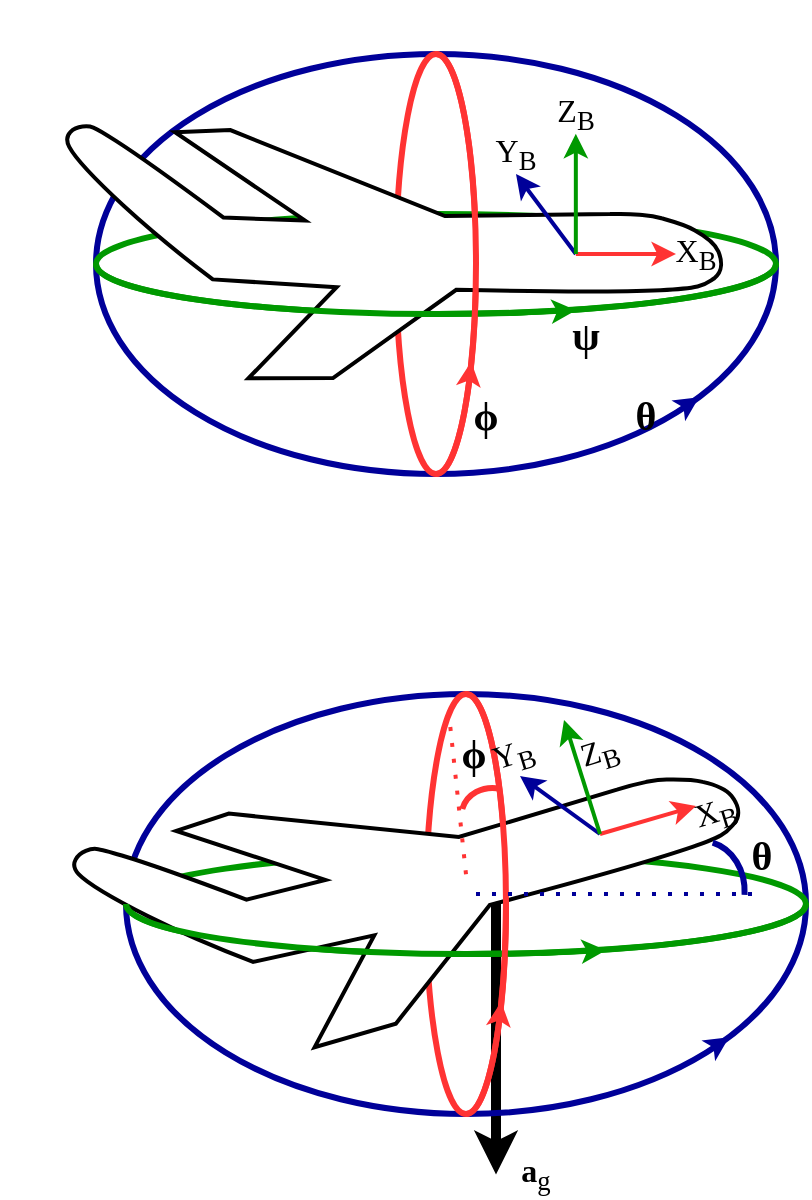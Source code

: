 <mxfile version="21.7.5" type="device">
  <diagram name="Page-1" id="DVFKlHlpcntOysqI4B4s">
    <mxGraphModel dx="1068" dy="622" grid="1" gridSize="10" guides="1" tooltips="1" connect="1" arrows="1" fold="1" page="1" pageScale="1" pageWidth="1100" pageHeight="850" math="0" shadow="0">
      <root>
        <mxCell id="0" />
        <mxCell id="1" parent="0" />
        <mxCell id="S0ncBQXwlrqg5MwkTQ2X-46" value="" style="endArrow=classic;html=1;rounded=0;strokeWidth=5;" edge="1" parent="1">
          <mxGeometry width="50" height="50" relative="1" as="geometry">
            <mxPoint x="300" y="510" as="sourcePoint" />
            <mxPoint x="300" y="650.222" as="targetPoint" />
          </mxGeometry>
        </mxCell>
        <mxCell id="S0ncBQXwlrqg5MwkTQ2X-5" value="" style="ellipse;whiteSpace=wrap;html=1;fillColor=none;strokeWidth=3;strokeColor=#000099;" vertex="1" parent="1">
          <mxGeometry x="100" y="90" width="340" height="210" as="geometry" />
        </mxCell>
        <mxCell id="S0ncBQXwlrqg5MwkTQ2X-3" value="" style="ellipse;whiteSpace=wrap;html=1;fillColor=none;strokeWidth=3;strokeColor=#009900;" vertex="1" parent="1">
          <mxGeometry x="100" y="170" width="340" height="50" as="geometry" />
        </mxCell>
        <mxCell id="S0ncBQXwlrqg5MwkTQ2X-4" value="" style="ellipse;whiteSpace=wrap;html=1;fillColor=none;strokeWidth=3;strokeColor=#FF3333;" vertex="1" parent="1">
          <mxGeometry x="250" y="90" width="40" height="210" as="geometry" />
        </mxCell>
        <mxCell id="S0ncBQXwlrqg5MwkTQ2X-1" value="" style="verticalLabelPosition=bottom;html=1;verticalAlign=top;strokeWidth=2;shape=mxgraph.lean_mapping.airplane_7;rotation=21;" vertex="1" parent="1">
          <mxGeometry x="70" y="120" width="333.33" height="150" as="geometry" />
        </mxCell>
        <mxCell id="S0ncBQXwlrqg5MwkTQ2X-6" value="" style="endArrow=classic;html=1;rounded=0;strokeColor=#000099;strokeWidth=2;" edge="1" parent="1">
          <mxGeometry width="50" height="50" relative="1" as="geometry">
            <mxPoint x="339.92" y="190" as="sourcePoint" />
            <mxPoint x="310" y="150" as="targetPoint" />
          </mxGeometry>
        </mxCell>
        <mxCell id="S0ncBQXwlrqg5MwkTQ2X-7" value="" style="endArrow=classic;html=1;rounded=0;exitX=0.616;exitY=0.365;exitDx=0;exitDy=0;exitPerimeter=0;strokeColor=#FF3333;strokeWidth=2;" edge="1" parent="1">
          <mxGeometry width="50" height="50" relative="1" as="geometry">
            <mxPoint x="339.94" y="189.952" as="sourcePoint" />
            <mxPoint x="390" y="190" as="targetPoint" />
          </mxGeometry>
        </mxCell>
        <mxCell id="S0ncBQXwlrqg5MwkTQ2X-8" value="" style="endArrow=classic;html=1;rounded=0;entryX=0.75;entryY=0.19;entryDx=0;entryDy=0;entryPerimeter=0;fillColor=#cdeb8b;strokeColor=#009900;strokeWidth=2;" edge="1" parent="1">
          <mxGeometry width="50" height="50" relative="1" as="geometry">
            <mxPoint x="339.92" y="190" as="sourcePoint" />
            <mxPoint x="339.92" y="129.9" as="targetPoint" />
          </mxGeometry>
        </mxCell>
        <mxCell id="S0ncBQXwlrqg5MwkTQ2X-9" value="&lt;font style=&quot;font-size: 16px;&quot; face=&quot;CMU Typewriter Text&quot;&gt;Y&lt;sub&gt;B&lt;/sub&gt;&lt;/font&gt;" style="text;html=1;strokeColor=none;fillColor=none;align=center;verticalAlign=middle;whiteSpace=wrap;rounded=0;" vertex="1" parent="1">
          <mxGeometry x="300" y="130" width="20" height="20" as="geometry" />
        </mxCell>
        <mxCell id="S0ncBQXwlrqg5MwkTQ2X-11" value="&lt;font style=&quot;&quot; face=&quot;CMU Typewriter Text&quot;&gt;&lt;span style=&quot;font-size: 16px;&quot;&gt;X&lt;sub&gt;B&lt;/sub&gt;&lt;/span&gt;&lt;/font&gt;" style="text;html=1;strokeColor=none;fillColor=none;align=center;verticalAlign=middle;whiteSpace=wrap;rounded=0;" vertex="1" parent="1">
          <mxGeometry x="390" y="180" width="20" height="20" as="geometry" />
        </mxCell>
        <mxCell id="S0ncBQXwlrqg5MwkTQ2X-12" value="&lt;font style=&quot;font-size: 16px;&quot; face=&quot;CMU Typewriter Text&quot;&gt;Z&lt;sub&gt;B&lt;/sub&gt;&lt;/font&gt;" style="text;html=1;strokeColor=none;fillColor=none;align=center;verticalAlign=middle;whiteSpace=wrap;rounded=0;" vertex="1" parent="1">
          <mxGeometry x="330" y="110" width="20" height="20" as="geometry" />
        </mxCell>
        <mxCell id="S0ncBQXwlrqg5MwkTQ2X-13" value="&lt;font size=&quot;1&quot; face=&quot;CMU Typewriter Text&quot;&gt;&lt;b style=&quot;font-size: 20px;&quot;&gt;ϕ&lt;/b&gt;&lt;/font&gt;" style="text;html=1;strokeColor=none;fillColor=none;align=center;verticalAlign=middle;whiteSpace=wrap;rounded=0;" vertex="1" parent="1">
          <mxGeometry x="290" y="260" width="10" height="20" as="geometry" />
        </mxCell>
        <mxCell id="S0ncBQXwlrqg5MwkTQ2X-14" value="&lt;font style=&quot;font-size: 20px;&quot; face=&quot;CMU Typewriter Text&quot;&gt;&lt;b&gt;ψ&lt;/b&gt;&lt;/font&gt;" style="text;html=1;strokeColor=none;fillColor=none;align=center;verticalAlign=middle;whiteSpace=wrap;rounded=0;" vertex="1" parent="1">
          <mxGeometry x="340" y="220" width="10" height="20" as="geometry" />
        </mxCell>
        <mxCell id="S0ncBQXwlrqg5MwkTQ2X-15" value="&lt;font size=&quot;1&quot; face=&quot;CMU Typewriter Text&quot;&gt;&lt;b style=&quot;font-size: 20px;&quot;&gt;θ&lt;/b&gt;&lt;/font&gt;" style="text;html=1;strokeColor=none;fillColor=none;align=center;verticalAlign=middle;whiteSpace=wrap;rounded=0;" vertex="1" parent="1">
          <mxGeometry x="370" y="260" width="10" height="20" as="geometry" />
        </mxCell>
        <mxCell id="S0ncBQXwlrqg5MwkTQ2X-17" value="" style="endArrow=classic;html=1;rounded=0;entryX=0.745;entryY=0.966;entryDx=0;entryDy=0;entryPerimeter=0;fillColor=#cdeb8b;strokeColor=#009900;strokeWidth=2;exitX=0.649;exitY=1.004;exitDx=0;exitDy=0;exitPerimeter=0;" edge="1" parent="1">
          <mxGeometry width="50" height="50" relative="1" as="geometry">
            <mxPoint x="307.36" y="220.0" as="sourcePoint" />
            <mxPoint x="340.0" y="218.1" as="targetPoint" />
          </mxGeometry>
        </mxCell>
        <mxCell id="S0ncBQXwlrqg5MwkTQ2X-18" value="" style="endArrow=classic;html=1;rounded=0;entryX=0.939;entryY=0.733;entryDx=0;entryDy=0;entryPerimeter=0;fillColor=#cdeb8b;strokeColor=#FF3333;strokeWidth=2;exitX=0.887;exitY=0.822;exitDx=0;exitDy=0;exitPerimeter=0;" edge="1" parent="1" source="S0ncBQXwlrqg5MwkTQ2X-4" target="S0ncBQXwlrqg5MwkTQ2X-4">
          <mxGeometry width="50" height="50" relative="1" as="geometry">
            <mxPoint x="287.4" y="270" as="sourcePoint" />
            <mxPoint x="290" y="247.32" as="targetPoint" />
          </mxGeometry>
        </mxCell>
        <mxCell id="S0ncBQXwlrqg5MwkTQ2X-19" value="" style="endArrow=classic;html=1;rounded=0;strokeColor=#000099;strokeWidth=2;exitX=0.838;exitY=0.869;exitDx=0;exitDy=0;exitPerimeter=0;entryX=0.887;entryY=0.817;entryDx=0;entryDy=0;entryPerimeter=0;" edge="1" parent="1" source="S0ncBQXwlrqg5MwkTQ2X-5" target="S0ncBQXwlrqg5MwkTQ2X-5">
          <mxGeometry width="50" height="50" relative="1" as="geometry">
            <mxPoint x="349.92" y="200" as="sourcePoint" />
            <mxPoint x="320" y="160" as="targetPoint" />
          </mxGeometry>
        </mxCell>
        <mxCell id="S0ncBQXwlrqg5MwkTQ2X-20" value="" style="verticalLabelPosition=bottom;verticalAlign=top;html=1;shape=mxgraph.basic.arc;startAngle=0.248;endAngle=0.75;strokeColor=#009900;strokeWidth=3;" vertex="1" parent="1">
          <mxGeometry x="100" y="170" width="340" height="50" as="geometry" />
        </mxCell>
        <mxCell id="S0ncBQXwlrqg5MwkTQ2X-21" value="" style="verticalLabelPosition=bottom;verticalAlign=top;html=1;shape=mxgraph.basic.arc;startAngle=0.248;endAngle=0.75;strokeColor=#FF3333;strokeWidth=3;rotation=-90;" vertex="1" parent="1">
          <mxGeometry x="165" y="175" width="210" height="40" as="geometry" />
        </mxCell>
        <mxCell id="S0ncBQXwlrqg5MwkTQ2X-22" value="" style="ellipse;whiteSpace=wrap;html=1;fillColor=none;strokeWidth=3;strokeColor=#000099;" vertex="1" parent="1">
          <mxGeometry x="115" y="410" width="340" height="210" as="geometry" />
        </mxCell>
        <mxCell id="S0ncBQXwlrqg5MwkTQ2X-23" value="" style="ellipse;whiteSpace=wrap;html=1;fillColor=none;strokeWidth=3;strokeColor=#009900;" vertex="1" parent="1">
          <mxGeometry x="115" y="490" width="340" height="50" as="geometry" />
        </mxCell>
        <mxCell id="S0ncBQXwlrqg5MwkTQ2X-24" value="" style="ellipse;whiteSpace=wrap;html=1;fillColor=none;strokeWidth=3;strokeColor=#FF3333;" vertex="1" parent="1">
          <mxGeometry x="265" y="410" width="40" height="210" as="geometry" />
        </mxCell>
        <mxCell id="S0ncBQXwlrqg5MwkTQ2X-25" value="" style="verticalLabelPosition=bottom;html=1;verticalAlign=top;strokeWidth=2;shape=mxgraph.lean_mapping.airplane_7;rotation=5;" vertex="1" parent="1">
          <mxGeometry x="85" y="440" width="333.33" height="150" as="geometry" />
        </mxCell>
        <mxCell id="S0ncBQXwlrqg5MwkTQ2X-34" value="&lt;font size=&quot;1&quot; face=&quot;CMU Typewriter Text&quot;&gt;&lt;b style=&quot;font-size: 20px;&quot;&gt;θ&lt;/b&gt;&lt;/font&gt;" style="text;html=1;strokeColor=none;fillColor=none;align=center;verticalAlign=middle;whiteSpace=wrap;rounded=0;" vertex="1" parent="1">
          <mxGeometry x="428.33" y="480" width="10" height="20" as="geometry" />
        </mxCell>
        <mxCell id="S0ncBQXwlrqg5MwkTQ2X-35" value="" style="endArrow=classic;html=1;rounded=0;entryX=0.745;entryY=0.966;entryDx=0;entryDy=0;entryPerimeter=0;fillColor=#cdeb8b;strokeColor=#009900;strokeWidth=2;exitX=0.649;exitY=1.004;exitDx=0;exitDy=0;exitPerimeter=0;" edge="1" parent="1">
          <mxGeometry width="50" height="50" relative="1" as="geometry">
            <mxPoint x="322.36" y="540" as="sourcePoint" />
            <mxPoint x="355.0" y="538.1" as="targetPoint" />
          </mxGeometry>
        </mxCell>
        <mxCell id="S0ncBQXwlrqg5MwkTQ2X-36" value="" style="endArrow=classic;html=1;rounded=0;entryX=0.939;entryY=0.733;entryDx=0;entryDy=0;entryPerimeter=0;fillColor=#cdeb8b;strokeColor=#FF3333;strokeWidth=2;exitX=0.887;exitY=0.822;exitDx=0;exitDy=0;exitPerimeter=0;" edge="1" parent="1" source="S0ncBQXwlrqg5MwkTQ2X-24" target="S0ncBQXwlrqg5MwkTQ2X-24">
          <mxGeometry width="50" height="50" relative="1" as="geometry">
            <mxPoint x="302.4" y="590" as="sourcePoint" />
            <mxPoint x="305" y="567.32" as="targetPoint" />
          </mxGeometry>
        </mxCell>
        <mxCell id="S0ncBQXwlrqg5MwkTQ2X-37" value="" style="endArrow=classic;html=1;rounded=0;strokeColor=#000099;strokeWidth=2;exitX=0.838;exitY=0.869;exitDx=0;exitDy=0;exitPerimeter=0;entryX=0.887;entryY=0.817;entryDx=0;entryDy=0;entryPerimeter=0;" edge="1" parent="1" source="S0ncBQXwlrqg5MwkTQ2X-22" target="S0ncBQXwlrqg5MwkTQ2X-22">
          <mxGeometry width="50" height="50" relative="1" as="geometry">
            <mxPoint x="364.92" y="520" as="sourcePoint" />
            <mxPoint x="335" y="480" as="targetPoint" />
          </mxGeometry>
        </mxCell>
        <mxCell id="S0ncBQXwlrqg5MwkTQ2X-38" value="" style="verticalLabelPosition=bottom;verticalAlign=top;html=1;shape=mxgraph.basic.arc;startAngle=0.248;endAngle=0.75;strokeColor=#009900;strokeWidth=3;" vertex="1" parent="1">
          <mxGeometry x="115" y="490" width="340" height="50" as="geometry" />
        </mxCell>
        <mxCell id="S0ncBQXwlrqg5MwkTQ2X-39" value="" style="verticalLabelPosition=bottom;verticalAlign=top;html=1;shape=mxgraph.basic.arc;startAngle=0.248;endAngle=0.75;strokeColor=#FF3333;strokeWidth=3;rotation=-90;" vertex="1" parent="1">
          <mxGeometry x="180" y="495" width="210" height="40" as="geometry" />
        </mxCell>
        <mxCell id="S0ncBQXwlrqg5MwkTQ2X-40" value="" style="endArrow=none;dashed=1;html=1;dashPattern=1 3;strokeWidth=2;rounded=0;exitX=0.524;exitY=0.625;exitDx=0;exitDy=0;exitPerimeter=0;entryX=0.926;entryY=0.4;entryDx=0;entryDy=0;entryPerimeter=0;strokeColor=#000099;" edge="1" parent="1" source="S0ncBQXwlrqg5MwkTQ2X-39" target="S0ncBQXwlrqg5MwkTQ2X-23">
          <mxGeometry width="50" height="50" relative="1" as="geometry">
            <mxPoint x="360" y="540" as="sourcePoint" />
            <mxPoint x="410" y="490" as="targetPoint" />
          </mxGeometry>
        </mxCell>
        <mxCell id="S0ncBQXwlrqg5MwkTQ2X-41" value="" style="verticalLabelPosition=bottom;verticalAlign=top;html=1;shape=mxgraph.basic.arc;startAngle=0.256;endAngle=0.46;rotation=-75;strokeWidth=3;fillColor=none;strokeColor=#000099;" vertex="1" parent="1">
          <mxGeometry x="372.14" y="487.42" width="56.19" height="47.58" as="geometry" />
        </mxCell>
        <mxCell id="S0ncBQXwlrqg5MwkTQ2X-42" value="" style="group;rotation=-17;" vertex="1" connectable="0" parent="1">
          <mxGeometry x="300" y="400" width="95" height="80" as="geometry" />
        </mxCell>
        <mxCell id="S0ncBQXwlrqg5MwkTQ2X-26" value="" style="endArrow=classic;html=1;rounded=0;strokeColor=#000099;strokeWidth=2;" edge="1" parent="S0ncBQXwlrqg5MwkTQ2X-42">
          <mxGeometry width="50" height="50" relative="1" as="geometry">
            <mxPoint x="52" y="80" as="sourcePoint" />
            <mxPoint x="12" y="51" as="targetPoint" />
          </mxGeometry>
        </mxCell>
        <mxCell id="S0ncBQXwlrqg5MwkTQ2X-27" value="" style="endArrow=classic;html=1;rounded=0;exitX=0.616;exitY=0.365;exitDx=0;exitDy=0;exitPerimeter=0;strokeColor=#FF3333;strokeWidth=2;" edge="1" parent="S0ncBQXwlrqg5MwkTQ2X-42">
          <mxGeometry width="50" height="50" relative="1" as="geometry">
            <mxPoint x="52" y="80" as="sourcePoint" />
            <mxPoint x="100" y="66" as="targetPoint" />
          </mxGeometry>
        </mxCell>
        <mxCell id="S0ncBQXwlrqg5MwkTQ2X-28" value="" style="endArrow=classic;html=1;rounded=0;entryX=0.75;entryY=0.19;entryDx=0;entryDy=0;entryPerimeter=0;fillColor=#cdeb8b;strokeColor=#009900;strokeWidth=2;" edge="1" parent="S0ncBQXwlrqg5MwkTQ2X-42">
          <mxGeometry width="50" height="50" relative="1" as="geometry">
            <mxPoint x="52" y="80" as="sourcePoint" />
            <mxPoint x="34" y="23" as="targetPoint" />
          </mxGeometry>
        </mxCell>
        <mxCell id="S0ncBQXwlrqg5MwkTQ2X-29" value="&lt;font style=&quot;font-size: 16px;&quot; face=&quot;CMU Typewriter Text&quot;&gt;Y&lt;sub&gt;B&lt;/sub&gt;&lt;/font&gt;" style="text;html=1;strokeColor=none;fillColor=none;align=center;verticalAlign=middle;whiteSpace=wrap;rounded=0;rotation=-17;" vertex="1" parent="S0ncBQXwlrqg5MwkTQ2X-42">
          <mxGeometry x="-1" y="31" width="20" height="20" as="geometry" />
        </mxCell>
        <mxCell id="S0ncBQXwlrqg5MwkTQ2X-31" value="&lt;font style=&quot;font-size: 16px;&quot; face=&quot;CMU Typewriter Text&quot;&gt;Z&lt;sub&gt;B&lt;/sub&gt;&lt;/font&gt;" style="text;html=1;strokeColor=none;fillColor=none;align=center;verticalAlign=middle;whiteSpace=wrap;rounded=0;rotation=-17;" vertex="1" parent="S0ncBQXwlrqg5MwkTQ2X-42">
          <mxGeometry x="42" y="30" width="20" height="20" as="geometry" />
        </mxCell>
        <mxCell id="S0ncBQXwlrqg5MwkTQ2X-43" value="" style="endArrow=none;dashed=1;html=1;dashPattern=1 3;strokeWidth=2;rounded=0;entryX=0.294;entryY=0.061;entryDx=0;entryDy=0;entryPerimeter=0;strokeColor=#FF3333;exitX=0.571;exitY=0.5;exitDx=0;exitDy=0;exitPerimeter=0;" edge="1" parent="1" source="S0ncBQXwlrqg5MwkTQ2X-39" target="S0ncBQXwlrqg5MwkTQ2X-24">
          <mxGeometry width="50" height="50" relative="1" as="geometry">
            <mxPoint x="300" y="510" as="sourcePoint" />
            <mxPoint x="440" y="520" as="targetPoint" />
          </mxGeometry>
        </mxCell>
        <mxCell id="S0ncBQXwlrqg5MwkTQ2X-30" value="&lt;font style=&quot;&quot; face=&quot;CMU Typewriter Text&quot;&gt;&lt;span style=&quot;font-size: 16px;&quot;&gt;X&lt;sub&gt;B&lt;/sub&gt;&lt;/span&gt;&lt;/font&gt;" style="text;html=1;strokeColor=none;fillColor=none;align=center;verticalAlign=middle;whiteSpace=wrap;rounded=0;rotation=-17;" vertex="1" parent="1">
          <mxGeometry x="400" y="460" width="20" height="20" as="geometry" />
        </mxCell>
        <mxCell id="S0ncBQXwlrqg5MwkTQ2X-44" value="" style="verticalLabelPosition=bottom;verticalAlign=top;html=1;shape=mxgraph.basic.arc;startAngle=0.216;endAngle=0.439;rotation=-150;strokeWidth=3;fillColor=none;strokeColor=#FF3333;" vertex="1" parent="1">
          <mxGeometry x="281.91" y="457.75" width="38.09" height="32.25" as="geometry" />
        </mxCell>
        <mxCell id="S0ncBQXwlrqg5MwkTQ2X-45" value="&lt;font size=&quot;1&quot; face=&quot;CMU Typewriter Text&quot;&gt;&lt;b style=&quot;font-size: 20px;&quot;&gt;ϕ&lt;/b&gt;&lt;/font&gt;" style="text;html=1;strokeColor=none;fillColor=none;align=center;verticalAlign=middle;whiteSpace=wrap;rounded=0;" vertex="1" parent="1">
          <mxGeometry x="284" y="428.75" width="10" height="20" as="geometry" />
        </mxCell>
        <mxCell id="S0ncBQXwlrqg5MwkTQ2X-47" value="&lt;font style=&quot;font-size: 16px;&quot; face=&quot;CMU Typewriter Text&quot;&gt;&lt;b&gt;a&lt;/b&gt;&lt;sub&gt;g&lt;/sub&gt;&lt;/font&gt;" style="text;html=1;strokeColor=none;fillColor=none;align=center;verticalAlign=middle;whiteSpace=wrap;rounded=0;" vertex="1" parent="1">
          <mxGeometry x="310" y="640" width="20" height="20" as="geometry" />
        </mxCell>
      </root>
    </mxGraphModel>
  </diagram>
</mxfile>
